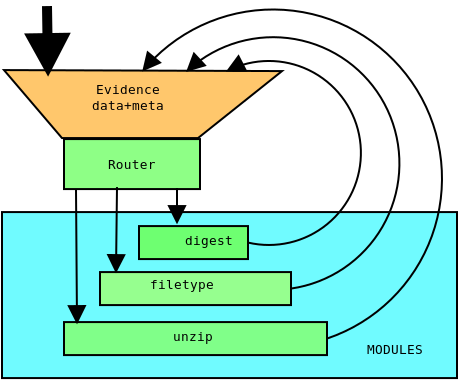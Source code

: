 <?xml version="1.0" encoding="UTF-8"?>
<dia:diagram xmlns:dia="http://www.lysator.liu.se/~alla/dia/">
  <dia:layer name="Background" visible="true">
    <dia:object type="Standard - Box" version="0" id="O0">
      <dia:attribute name="obj_pos">
        <dia:point val="3.95,7.45"/>
      </dia:attribute>
      <dia:attribute name="obj_bb">
        <dia:rectangle val="3.9,7.4;10.8,10"/>
      </dia:attribute>
      <dia:attribute name="elem_corner">
        <dia:point val="3.95,7.45"/>
      </dia:attribute>
      <dia:attribute name="elem_width">
        <dia:real val="6.8"/>
      </dia:attribute>
      <dia:attribute name="elem_height">
        <dia:real val="2.5"/>
      </dia:attribute>
      <dia:attribute name="inner_color">
        <dia:color val="#8eff86"/>
      </dia:attribute>
      <dia:attribute name="show_background">
        <dia:boolean val="true"/>
      </dia:attribute>
    </dia:object>
    <dia:object type="Standard - Text" version="0" id="O1">
      <dia:attribute name="obj_pos">
        <dia:point val="7.3,8.95"/>
      </dia:attribute>
      <dia:attribute name="obj_bb">
        <dia:rectangle val="5.751,8.355;8.849,9.155"/>
      </dia:attribute>
      <dia:attribute name="text">
        <dia:composite type="text">
          <dia:attribute name="string">
            <dia:string>#Router#</dia:string>
          </dia:attribute>
          <dia:attribute name="font">
            <dia:font name="Courier"/>
          </dia:attribute>
          <dia:attribute name="height">
            <dia:real val="0.8"/>
          </dia:attribute>
          <dia:attribute name="pos">
            <dia:point val="7.3,8.95"/>
          </dia:attribute>
          <dia:attribute name="color">
            <dia:color val="#000000"/>
          </dia:attribute>
          <dia:attribute name="alignment">
            <dia:enum val="1"/>
          </dia:attribute>
        </dia:composite>
      </dia:attribute>
    </dia:object>
    <dia:object type="Standard - Polygon" version="0" id="O2">
      <dia:attribute name="obj_pos">
        <dia:point val="0.95,4"/>
      </dia:attribute>
      <dia:attribute name="obj_bb">
        <dia:rectangle val="0.841,3.95;14.992,7.45"/>
      </dia:attribute>
      <dia:attribute name="poly_points">
        <dia:point val="0.95,4"/>
        <dia:point val="14.85,4.05"/>
        <dia:point val="10.65,7.4"/>
        <dia:point val="3.85,7.4"/>
      </dia:attribute>
      <dia:attribute name="inner_color">
        <dia:color val="#ffc76c"/>
      </dia:attribute>
      <dia:attribute name="show_background">
        <dia:boolean val="true"/>
      </dia:attribute>
    </dia:object>
    <dia:object type="Standard - Box" version="0" id="O3">
      <dia:attribute name="obj_pos">
        <dia:point val="0.85,11.1"/>
      </dia:attribute>
      <dia:attribute name="obj_bb">
        <dia:rectangle val="0.8,11.05;23.65,19.45"/>
      </dia:attribute>
      <dia:attribute name="elem_corner">
        <dia:point val="0.85,11.1"/>
      </dia:attribute>
      <dia:attribute name="elem_width">
        <dia:real val="22.75"/>
      </dia:attribute>
      <dia:attribute name="elem_height">
        <dia:real val="8.3"/>
      </dia:attribute>
      <dia:attribute name="inner_color">
        <dia:color val="#70fbff"/>
      </dia:attribute>
      <dia:attribute name="show_background">
        <dia:boolean val="true"/>
      </dia:attribute>
    </dia:object>
    <dia:object type="Standard - Box" version="0" id="O4">
      <dia:attribute name="obj_pos">
        <dia:point val="7.7,11.8"/>
      </dia:attribute>
      <dia:attribute name="obj_bb">
        <dia:rectangle val="7.65,11.75;13.2,13.5"/>
      </dia:attribute>
      <dia:attribute name="elem_corner">
        <dia:point val="7.7,11.8"/>
      </dia:attribute>
      <dia:attribute name="elem_width">
        <dia:real val="5.45"/>
      </dia:attribute>
      <dia:attribute name="elem_height">
        <dia:real val="1.65"/>
      </dia:attribute>
      <dia:attribute name="inner_color">
        <dia:color val="#6eff71"/>
      </dia:attribute>
      <dia:attribute name="show_background">
        <dia:boolean val="true"/>
      </dia:attribute>
    </dia:object>
    <dia:object type="Standard - Box" version="0" id="O5">
      <dia:attribute name="obj_pos">
        <dia:point val="5.75,14.1"/>
      </dia:attribute>
      <dia:attribute name="obj_bb">
        <dia:rectangle val="5.7,14.05;15.35,15.8"/>
      </dia:attribute>
      <dia:attribute name="elem_corner">
        <dia:point val="5.75,14.1"/>
      </dia:attribute>
      <dia:attribute name="elem_width">
        <dia:real val="9.55"/>
      </dia:attribute>
      <dia:attribute name="elem_height">
        <dia:real val="1.65"/>
      </dia:attribute>
      <dia:attribute name="inner_color">
        <dia:color val="#96ff8f"/>
      </dia:attribute>
      <dia:attribute name="show_background">
        <dia:boolean val="true"/>
      </dia:attribute>
    </dia:object>
    <dia:object type="Standard - Box" version="0" id="O6">
      <dia:attribute name="obj_pos">
        <dia:point val="3.95,16.6"/>
      </dia:attribute>
      <dia:attribute name="obj_bb">
        <dia:rectangle val="3.9,16.55;17.15,18.3"/>
      </dia:attribute>
      <dia:attribute name="elem_corner">
        <dia:point val="3.95,16.6"/>
      </dia:attribute>
      <dia:attribute name="elem_width">
        <dia:real val="13.15"/>
      </dia:attribute>
      <dia:attribute name="elem_height">
        <dia:real val="1.65"/>
      </dia:attribute>
      <dia:attribute name="inner_color">
        <dia:color val="#80ff89"/>
      </dia:attribute>
      <dia:attribute name="show_background">
        <dia:boolean val="true"/>
      </dia:attribute>
    </dia:object>
    <dia:object type="Standard - Text" version="0" id="O7">
      <dia:attribute name="obj_pos">
        <dia:point val="11.2,12.75"/>
      </dia:attribute>
      <dia:attribute name="obj_bb">
        <dia:rectangle val="9.669,12.155;12.731,12.955"/>
      </dia:attribute>
      <dia:attribute name="text">
        <dia:composite type="text">
          <dia:attribute name="string">
            <dia:string>#digest#</dia:string>
          </dia:attribute>
          <dia:attribute name="font">
            <dia:font name="Courier"/>
          </dia:attribute>
          <dia:attribute name="height">
            <dia:real val="0.8"/>
          </dia:attribute>
          <dia:attribute name="pos">
            <dia:point val="11.2,12.75"/>
          </dia:attribute>
          <dia:attribute name="color">
            <dia:color val="#000000"/>
          </dia:attribute>
          <dia:attribute name="alignment">
            <dia:enum val="1"/>
          </dia:attribute>
        </dia:composite>
      </dia:attribute>
    </dia:object>
    <dia:object type="Standard - Text" version="0" id="O8">
      <dia:attribute name="obj_pos">
        <dia:point val="9.85,14.95"/>
      </dia:attribute>
      <dia:attribute name="obj_bb">
        <dia:rectangle val="7.8,14.355;11.9,15.155"/>
      </dia:attribute>
      <dia:attribute name="text">
        <dia:composite type="text">
          <dia:attribute name="string">
            <dia:string>#filetype#</dia:string>
          </dia:attribute>
          <dia:attribute name="font">
            <dia:font name="Courier"/>
          </dia:attribute>
          <dia:attribute name="height">
            <dia:real val="0.8"/>
          </dia:attribute>
          <dia:attribute name="pos">
            <dia:point val="9.85,14.95"/>
          </dia:attribute>
          <dia:attribute name="color">
            <dia:color val="#000000"/>
          </dia:attribute>
          <dia:attribute name="alignment">
            <dia:enum val="1"/>
          </dia:attribute>
        </dia:composite>
      </dia:attribute>
    </dia:object>
    <dia:object type="Standard - Text" version="0" id="O9">
      <dia:attribute name="obj_pos">
        <dia:point val="10.4,17.55"/>
      </dia:attribute>
      <dia:attribute name="obj_bb">
        <dia:rectangle val="9.115,16.955;11.685,17.755"/>
      </dia:attribute>
      <dia:attribute name="text">
        <dia:composite type="text">
          <dia:attribute name="string">
            <dia:string>#unzip#</dia:string>
          </dia:attribute>
          <dia:attribute name="font">
            <dia:font name="Courier"/>
          </dia:attribute>
          <dia:attribute name="height">
            <dia:real val="0.8"/>
          </dia:attribute>
          <dia:attribute name="pos">
            <dia:point val="10.4,17.55"/>
          </dia:attribute>
          <dia:attribute name="color">
            <dia:color val="#000000"/>
          </dia:attribute>
          <dia:attribute name="alignment">
            <dia:enum val="1"/>
          </dia:attribute>
        </dia:composite>
      </dia:attribute>
    </dia:object>
    <dia:object type="Standard - Line" version="0" id="O10">
      <dia:attribute name="obj_pos">
        <dia:point val="3.1,0.8"/>
      </dia:attribute>
      <dia:attribute name="obj_bb">
        <dia:rectangle val="1.646,0.546;4.654,4.323"/>
      </dia:attribute>
      <dia:attribute name="conn_endpoints">
        <dia:point val="3.1,0.8"/>
        <dia:point val="3.15,4.05"/>
      </dia:attribute>
      <dia:attribute name="numcp">
        <dia:int val="1"/>
      </dia:attribute>
      <dia:attribute name="line_width">
        <dia:real val="0.5"/>
      </dia:attribute>
      <dia:attribute name="end_arrow">
        <dia:enum val="3"/>
      </dia:attribute>
      <dia:attribute name="end_arrow_length">
        <dia:real val="1.4"/>
      </dia:attribute>
      <dia:attribute name="end_arrow_width">
        <dia:real val="1.5"/>
      </dia:attribute>
    </dia:object>
    <dia:object type="Standard - Line" version="0" id="O11">
      <dia:attribute name="obj_pos">
        <dia:point val="4.55,9.95"/>
      </dia:attribute>
      <dia:attribute name="obj_bb">
        <dia:rectangle val="3.8,9.9;5.4,16.706"/>
      </dia:attribute>
      <dia:attribute name="conn_endpoints">
        <dia:point val="4.55,9.95"/>
        <dia:point val="4.6,16.65"/>
      </dia:attribute>
      <dia:attribute name="numcp">
        <dia:int val="1"/>
      </dia:attribute>
      <dia:attribute name="end_arrow">
        <dia:enum val="3"/>
      </dia:attribute>
      <dia:attribute name="end_arrow_length">
        <dia:real val="0.8"/>
      </dia:attribute>
      <dia:attribute name="end_arrow_width">
        <dia:real val="0.8"/>
      </dia:attribute>
    </dia:object>
    <dia:object type="Standard - Line" version="0" id="O12">
      <dia:attribute name="obj_pos">
        <dia:point val="6.6,9.85"/>
      </dia:attribute>
      <dia:attribute name="obj_bb">
        <dia:rectangle val="5.749,9.799;7.351,14.159"/>
      </dia:attribute>
      <dia:attribute name="conn_endpoints">
        <dia:point val="6.6,9.85"/>
        <dia:point val="6.55,14.1"/>
      </dia:attribute>
      <dia:attribute name="numcp">
        <dia:int val="1"/>
      </dia:attribute>
      <dia:attribute name="end_arrow">
        <dia:enum val="3"/>
      </dia:attribute>
      <dia:attribute name="end_arrow_length">
        <dia:real val="0.8"/>
      </dia:attribute>
      <dia:attribute name="end_arrow_width">
        <dia:real val="0.8"/>
      </dia:attribute>
    </dia:object>
    <dia:object type="Standard - Line" version="0" id="O13">
      <dia:attribute name="obj_pos">
        <dia:point val="9.6,9.9"/>
      </dia:attribute>
      <dia:attribute name="obj_bb">
        <dia:rectangle val="8.8,9.85;10.4,11.7"/>
      </dia:attribute>
      <dia:attribute name="conn_endpoints">
        <dia:point val="9.6,9.9"/>
        <dia:point val="9.6,11.65"/>
      </dia:attribute>
      <dia:attribute name="numcp">
        <dia:int val="1"/>
      </dia:attribute>
      <dia:attribute name="end_arrow">
        <dia:enum val="3"/>
      </dia:attribute>
      <dia:attribute name="end_arrow_length">
        <dia:real val="0.8"/>
      </dia:attribute>
      <dia:attribute name="end_arrow_width">
        <dia:real val="0.8"/>
      </dia:attribute>
    </dia:object>
    <dia:object type="Standard - Arc" version="0" id="O14">
      <dia:attribute name="obj_pos">
        <dia:point val="13.15,12.625"/>
      </dia:attribute>
      <dia:attribute name="obj_bb">
        <dia:rectangle val="11.3,3.495;18.846,12.795"/>
      </dia:attribute>
      <dia:attribute name="conn_endpoints">
        <dia:point val="13.15,12.625"/>
        <dia:point val="12.1,4.05"/>
      </dia:attribute>
      <dia:attribute name="curve_distance">
        <dia:real val="6.182"/>
      </dia:attribute>
      <dia:attribute name="end_arrow">
        <dia:enum val="3"/>
      </dia:attribute>
      <dia:attribute name="end_arrow_length">
        <dia:real val="0.8"/>
      </dia:attribute>
      <dia:attribute name="end_arrow_width">
        <dia:real val="0.8"/>
      </dia:attribute>
      <dia:connections>
        <dia:connection handle="0" to="O4" connection="4"/>
      </dia:connections>
    </dia:object>
    <dia:object type="Standard - Arc" version="0" id="O15">
      <dia:attribute name="obj_pos">
        <dia:point val="15.3,14.925"/>
      </dia:attribute>
      <dia:attribute name="obj_bb">
        <dia:rectangle val="9.357,2.306;20.771,14.992"/>
      </dia:attribute>
      <dia:attribute name="conn_endpoints">
        <dia:point val="15.3,14.925"/>
        <dia:point val="10.1,4.05"/>
      </dia:attribute>
      <dia:attribute name="curve_distance">
        <dia:real val="8.206"/>
      </dia:attribute>
      <dia:attribute name="end_arrow">
        <dia:enum val="3"/>
      </dia:attribute>
      <dia:attribute name="end_arrow_length">
        <dia:real val="0.8"/>
      </dia:attribute>
      <dia:attribute name="end_arrow_width">
        <dia:real val="0.8"/>
      </dia:attribute>
      <dia:connections>
        <dia:connection handle="0" to="O5" connection="4"/>
      </dia:connections>
    </dia:object>
    <dia:object type="Standard - Arc" version="0" id="O16">
      <dia:attribute name="obj_pos">
        <dia:point val="17.1,17.425"/>
      </dia:attribute>
      <dia:attribute name="obj_bb">
        <dia:rectangle val="7.212,0.921;22.9,17.494"/>
      </dia:attribute>
      <dia:attribute name="conn_endpoints">
        <dia:point val="17.1,17.425"/>
        <dia:point val="7.9,4.025"/>
      </dia:attribute>
      <dia:attribute name="curve_distance">
        <dia:real val="10.755"/>
      </dia:attribute>
      <dia:attribute name="end_arrow">
        <dia:enum val="3"/>
      </dia:attribute>
      <dia:attribute name="end_arrow_length">
        <dia:real val="0.8"/>
      </dia:attribute>
      <dia:attribute name="end_arrow_width">
        <dia:real val="0.8"/>
      </dia:attribute>
      <dia:connections>
        <dia:connection handle="0" to="O6" connection="4"/>
        <dia:connection handle="1" to="O2" connection="1"/>
      </dia:connections>
    </dia:object>
    <dia:object type="Standard - Text" version="0" id="O17">
      <dia:attribute name="obj_pos">
        <dia:point val="7.15,5.2"/>
      </dia:attribute>
      <dia:attribute name="obj_bb">
        <dia:rectangle val="4.822,4.605;9.478,6.205"/>
      </dia:attribute>
      <dia:attribute name="text">
        <dia:composite type="text">
          <dia:attribute name="string">
            <dia:string>#Evidence
data+meta#</dia:string>
          </dia:attribute>
          <dia:attribute name="font">
            <dia:font name="Courier"/>
          </dia:attribute>
          <dia:attribute name="height">
            <dia:real val="0.8"/>
          </dia:attribute>
          <dia:attribute name="pos">
            <dia:point val="7.15,5.2"/>
          </dia:attribute>
          <dia:attribute name="color">
            <dia:color val="#000000"/>
          </dia:attribute>
          <dia:attribute name="alignment">
            <dia:enum val="1"/>
          </dia:attribute>
        </dia:composite>
      </dia:attribute>
    </dia:object>
    <dia:object type="Standard - Text" version="0" id="O18">
      <dia:attribute name="obj_pos">
        <dia:point val="20.5,18.196"/>
      </dia:attribute>
      <dia:attribute name="obj_bb">
        <dia:rectangle val="18.692,17.552;22.358,18.502"/>
      </dia:attribute>
      <dia:attribute name="text">
        <dia:composite type="text">
          <dia:attribute name="string">
            <dia:string>#MODULES#</dia:string>
          </dia:attribute>
          <dia:attribute name="font">
            <dia:font name="Courier"/>
          </dia:attribute>
          <dia:attribute name="height">
            <dia:real val="0.8"/>
          </dia:attribute>
          <dia:attribute name="pos">
            <dia:point val="20.5,18.196"/>
          </dia:attribute>
          <dia:attribute name="color">
            <dia:color val="#000000"/>
          </dia:attribute>
          <dia:attribute name="alignment">
            <dia:enum val="1"/>
          </dia:attribute>
        </dia:composite>
      </dia:attribute>
    </dia:object>
  </dia:layer>
</dia:diagram>
